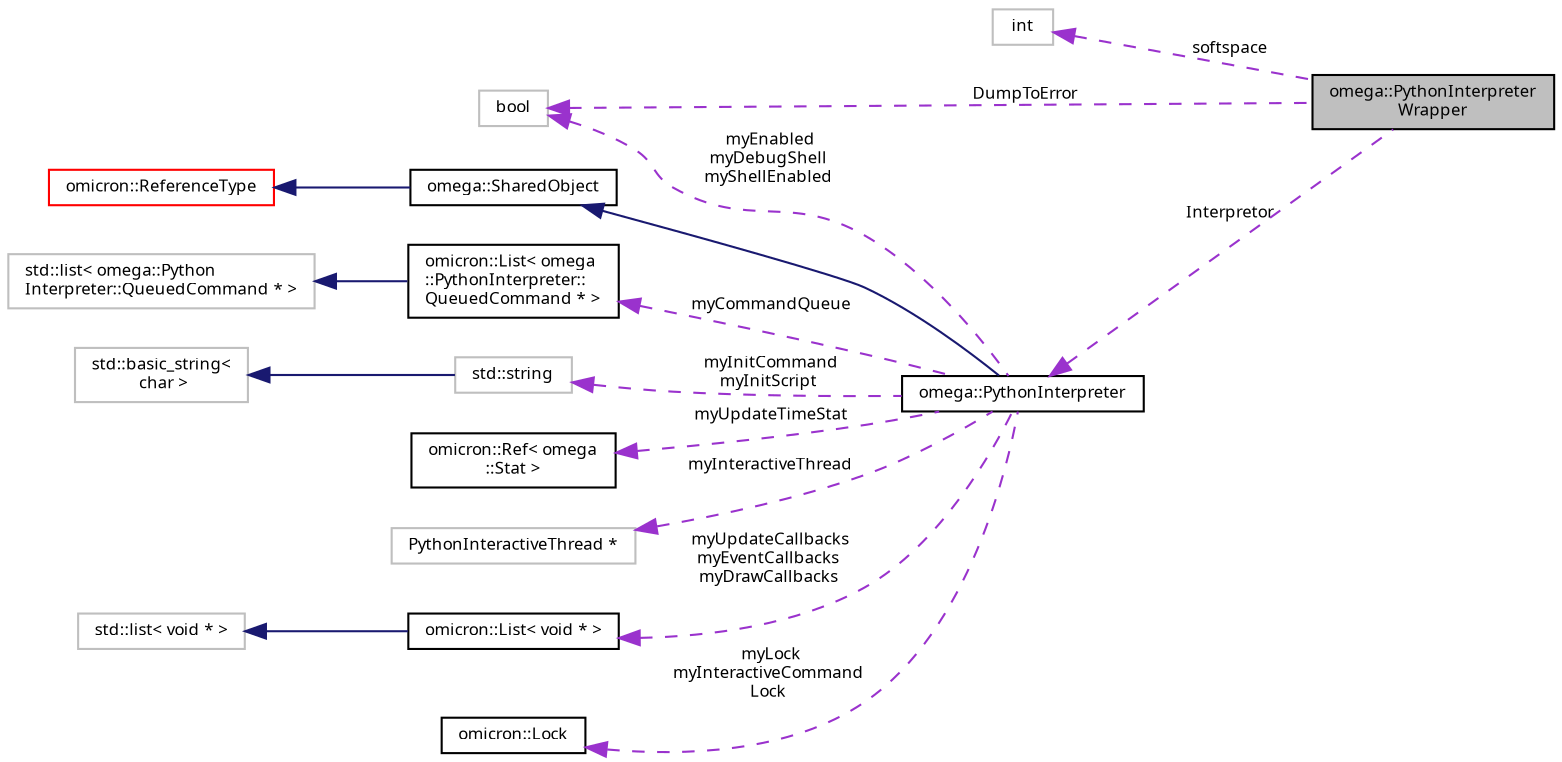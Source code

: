 digraph "omega::PythonInterpreterWrapper"
{
  bgcolor="transparent";
  edge [fontname="FreeSans.ttf",fontsize="8",labelfontname="FreeSans.ttf",labelfontsize="8"];
  node [fontname="FreeSans.ttf",fontsize="8",shape=record];
  rankdir="LR";
  Node1 [label="omega::PythonInterpreter\lWrapper",height=0.2,width=0.4,color="black", fillcolor="grey75", style="filled" fontcolor="black"];
  Node2 -> Node1 [dir="back",color="darkorchid3",fontsize="8",style="dashed",label=" softspace" ,fontname="FreeSans.ttf"];
  Node2 [label="int",height=0.2,width=0.4,color="grey75"];
  Node3 -> Node1 [dir="back",color="darkorchid3",fontsize="8",style="dashed",label=" DumpToError" ,fontname="FreeSans.ttf"];
  Node3 [label="bool",height=0.2,width=0.4,color="grey75"];
  Node4 -> Node1 [dir="back",color="darkorchid3",fontsize="8",style="dashed",label=" Interpretor" ,fontname="FreeSans.ttf"];
  Node4 [label="omega::PythonInterpreter",height=0.2,width=0.4,color="black",URL="$classomega_1_1_python_interpreter.html"];
  Node5 -> Node4 [dir="back",color="midnightblue",fontsize="8",style="solid",fontname="FreeSans.ttf"];
  Node5 [label="omega::SharedObject",height=0.2,width=0.4,color="black",URL="$classomega_1_1_shared_object.html"];
  Node6 -> Node5 [dir="back",color="midnightblue",fontsize="8",style="solid",fontname="FreeSans.ttf"];
  Node6 [label="omicron::ReferenceType",height=0.2,width=0.4,color="red",URL="$classomicron_1_1_reference_type.html",tooltip="Implements a base class for reference-counted types. "];
  Node7 -> Node4 [dir="back",color="darkorchid3",fontsize="8",style="dashed",label=" myCommandQueue" ,fontname="FreeSans.ttf"];
  Node7 [label="omicron::List\< omega\l::PythonInterpreter::\lQueuedCommand * \>",height=0.2,width=0.4,color="black",URL="$classomicron_1_1_list.html"];
  Node8 -> Node7 [dir="back",color="midnightblue",fontsize="8",style="solid",fontname="FreeSans.ttf"];
  Node8 [label="std::list\< omega::Python\lInterpreter::QueuedCommand * \>",height=0.2,width=0.4,color="grey75",tooltip="STL class. "];
  Node9 -> Node4 [dir="back",color="darkorchid3",fontsize="8",style="dashed",label=" myInitCommand\nmyInitScript" ,fontname="FreeSans.ttf"];
  Node9 [label="std::string",height=0.2,width=0.4,color="grey75",tooltip="STL class. "];
  Node10 -> Node9 [dir="back",color="midnightblue",fontsize="8",style="solid",fontname="FreeSans.ttf"];
  Node10 [label="std::basic_string\<\l char \>",height=0.2,width=0.4,color="grey75",tooltip="STL class. "];
  Node3 -> Node4 [dir="back",color="darkorchid3",fontsize="8",style="dashed",label=" myEnabled\nmyDebugShell\nmyShellEnabled" ,fontname="FreeSans.ttf"];
  Node11 -> Node4 [dir="back",color="darkorchid3",fontsize="8",style="dashed",label=" myUpdateTimeStat" ,fontname="FreeSans.ttf"];
  Node11 [label="omicron::Ref\< omega\l::Stat \>",height=0.2,width=0.4,color="black",URL="$classomicron_1_1_ref.html"];
  Node12 -> Node4 [dir="back",color="darkorchid3",fontsize="8",style="dashed",label=" myInteractiveThread" ,fontname="FreeSans.ttf"];
  Node12 [label="PythonInteractiveThread *",height=0.2,width=0.4,color="grey75"];
  Node13 -> Node4 [dir="back",color="darkorchid3",fontsize="8",style="dashed",label=" myUpdateCallbacks\nmyEventCallbacks\nmyDrawCallbacks" ,fontname="FreeSans.ttf"];
  Node13 [label="omicron::List\< void * \>",height=0.2,width=0.4,color="black",URL="$classomicron_1_1_list.html"];
  Node14 -> Node13 [dir="back",color="midnightblue",fontsize="8",style="solid",fontname="FreeSans.ttf"];
  Node14 [label="std::list\< void * \>",height=0.2,width=0.4,color="grey75",tooltip="STL class. "];
  Node15 -> Node4 [dir="back",color="darkorchid3",fontsize="8",style="dashed",label=" myLock\nmyInteractiveCommand\lLock" ,fontname="FreeSans.ttf"];
  Node15 [label="omicron::Lock",height=0.2,width=0.4,color="black",URL="$classomicron_1_1_lock.html"];
}
